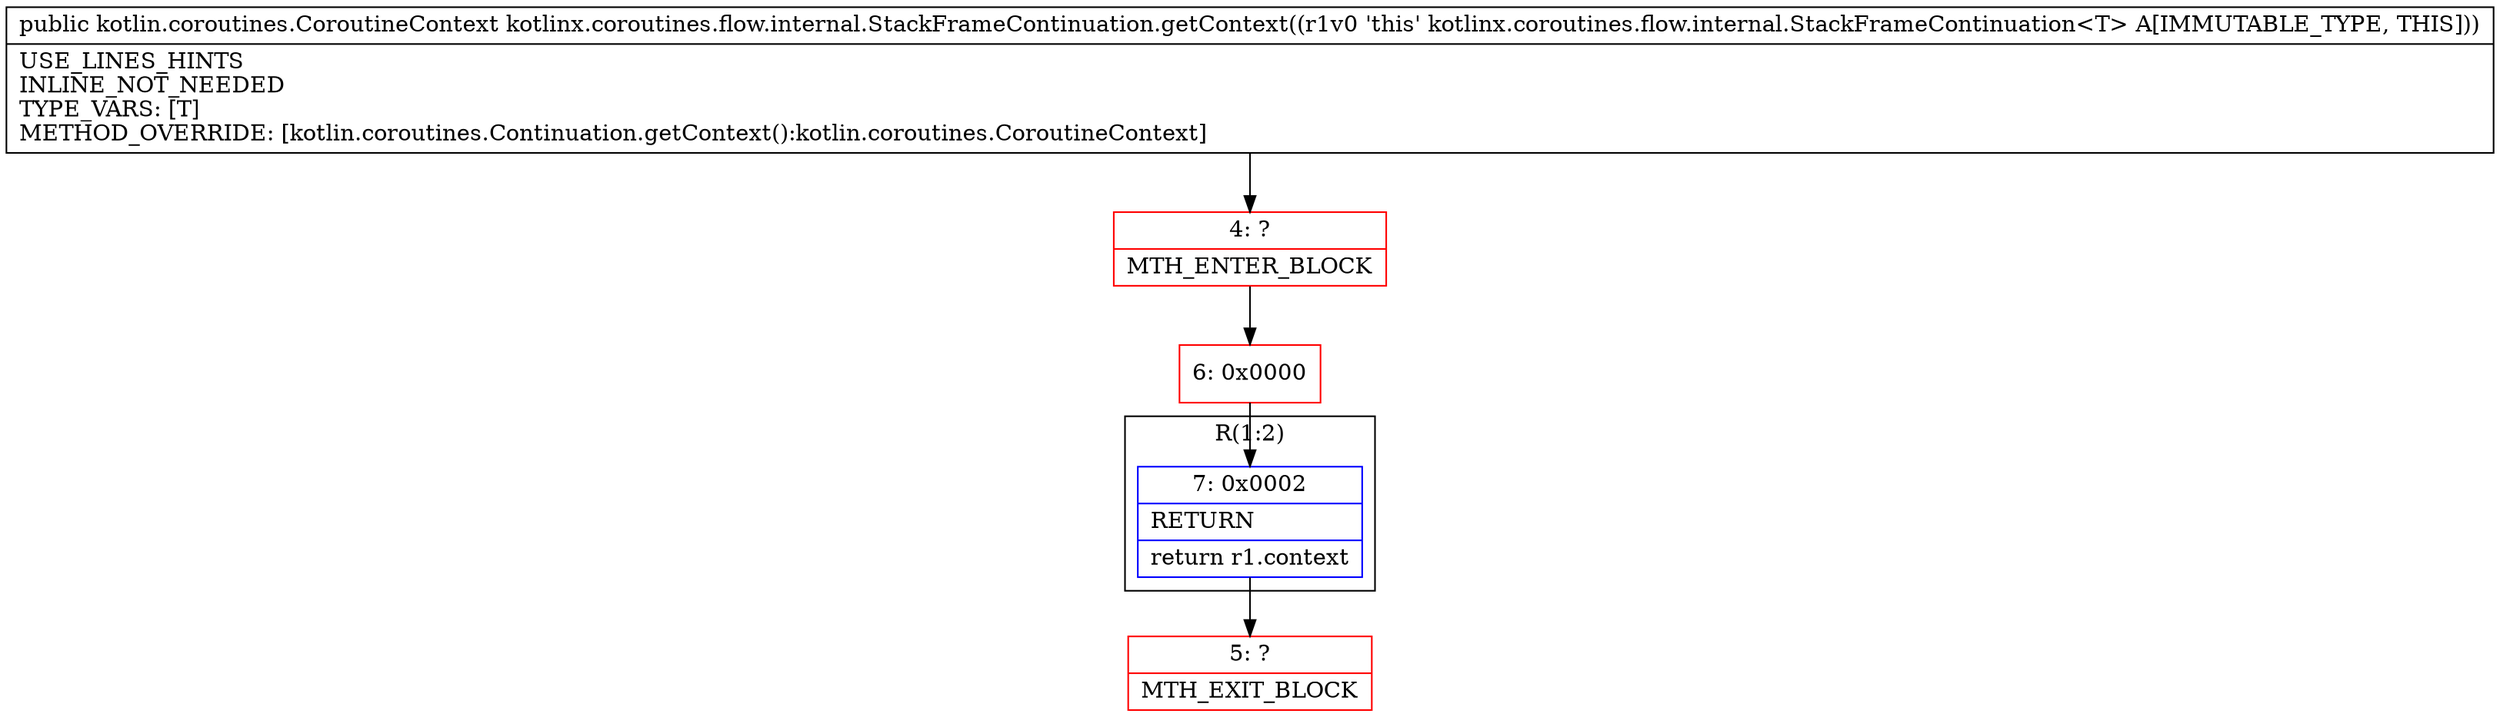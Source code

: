 digraph "CFG forkotlinx.coroutines.flow.internal.StackFrameContinuation.getContext()Lkotlin\/coroutines\/CoroutineContext;" {
subgraph cluster_Region_950823018 {
label = "R(1:2)";
node [shape=record,color=blue];
Node_7 [shape=record,label="{7\:\ 0x0002|RETURN\l|return r1.context\l}"];
}
Node_4 [shape=record,color=red,label="{4\:\ ?|MTH_ENTER_BLOCK\l}"];
Node_6 [shape=record,color=red,label="{6\:\ 0x0000}"];
Node_5 [shape=record,color=red,label="{5\:\ ?|MTH_EXIT_BLOCK\l}"];
MethodNode[shape=record,label="{public kotlin.coroutines.CoroutineContext kotlinx.coroutines.flow.internal.StackFrameContinuation.getContext((r1v0 'this' kotlinx.coroutines.flow.internal.StackFrameContinuation\<T\> A[IMMUTABLE_TYPE, THIS]))  | USE_LINES_HINTS\lINLINE_NOT_NEEDED\lTYPE_VARS: [T]\lMETHOD_OVERRIDE: [kotlin.coroutines.Continuation.getContext():kotlin.coroutines.CoroutineContext]\l}"];
MethodNode -> Node_4;Node_7 -> Node_5;
Node_4 -> Node_6;
Node_6 -> Node_7;
}

